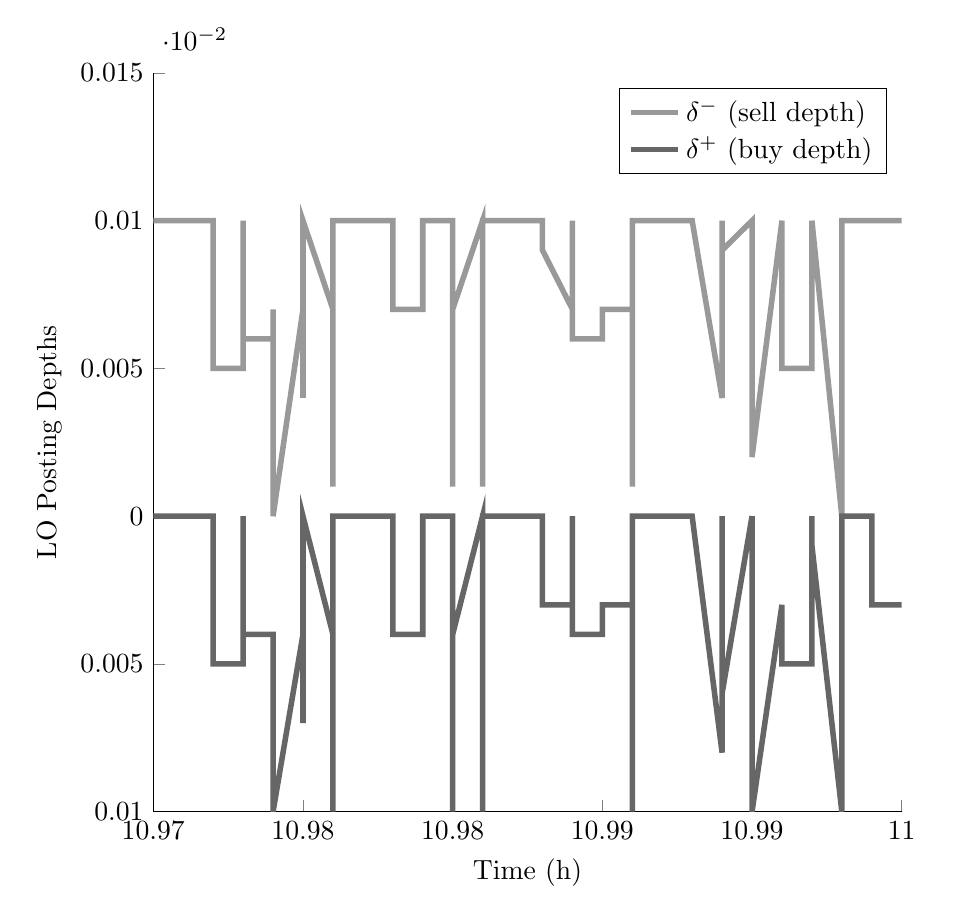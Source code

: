 % This file was created by matlab2tikz.
%
%The latest updates can be retrieved from
%  http://www.mathworks.com/matlabcentral/fileexchange/22022-matlab2tikz-matlab2tikz
%where you can also make suggestions and rate matlab2tikz.
%
\begin{tikzpicture}

\begin{axis}[%
width=3.742in,
height=3.694in,
at={(1.889in,0.622in)},
scale only axis,
every outer x axis line/.append style={black},
every x tick label/.append style={font=\color{black}},
xmin=10.975,
xmax=11,
xlabel={Time (h)},
every outer y axis line/.append style={black},
every y tick label/.append style={font=\color{black}},
ymin=-0.01,
ymax=0.015,
ytick={-0.01,-0.005,0,0.005,0.01,0.015},
yticklabels={{ 0.01},{0.005},{    0},{0.005},{ 0.01},{0.015}},
ylabel={LO Posting Depths},
axis background/.style={fill=white},
axis x line*=bottom,
axis y line*=left,
legend style={legend cell align=left,align=left,draw=black}
]
\addplot [color=white!60!black,solid,line width=2.0pt]
  table[row sep=crcr]{%
10.975	0.01\\
10.975	0.01\\
10.976	0.01\\
10.976	0.01\\
10.976	0.01\\
10.976	0.01\\
10.977	0.01\\
10.977	0.01\\
10.977	0.01\\
10.977	0.005\\
10.978	0.005\\
10.978	0.01\\
10.978	0.006\\
10.979	0.006\\
10.979	0.006\\
10.979	0.007\\
10.979	0.0\\
10.98	0.007\\
10.98	0.004\\
10.98	0.01\\
10.981	0.007\\
10.981	0.007\\
10.981	0.001\\
10.981	0.01\\
10.982	0.01\\
10.982	0.01\\
10.982	0.01\\
10.982	0.01\\
10.983	0.01\\
10.983	0.01\\
10.983	0.007\\
10.984	0.007\\
10.984	0.007\\
10.984	0.007\\
10.984	0.01\\
10.985	0.01\\
10.985	0.001\\
10.985	0.007\\
10.986	0.01\\
10.986	0.001\\
10.986	0.007\\
10.986	0.01\\
10.987	0.01\\
10.987	0.01\\
10.987	0.01\\
10.988	0.01\\
10.988	0.01\\
10.988	0.01\\
10.988	0.009\\
10.989	0.007\\
10.989	0.006\\
10.989	0.01\\
10.989	0.006\\
10.99	0.006\\
10.99	0.007\\
10.99	0.007\\
10.991	0.007\\
10.991	0.007\\
10.991	0.001\\
10.991	0.01\\
10.992	0.01\\
10.992	0.01\\
10.992	0.01\\
10.992	0.01\\
10.993	0.01\\
10.993	0.01\\
10.993	0.01\\
10.994	0.004\\
10.994	0.01\\
10.994	0.01\\
10.994	0.009\\
10.995	0.01\\
10.995	0.01\\
10.995	0.002\\
10.996	0.01\\
10.996	0.01\\
10.996	0.007\\
10.996	0.005\\
10.997	0.005\\
10.997	0.01\\
10.997	0.01\\
10.998	0.0\\
10.998	0.003\\
10.998	0.005\\
10.998	0.01\\
10.999	0.01\\
10.999	0.01\\
10.999	0.01\\
10.999	0.01\\
11.0	0.01\\
11	0.01\\
};
\addlegendentry{$\delta^-$ (sell depth)};

\addplot [color=white!40!black,solid,line width=2.0pt]
  table[row sep=crcr]{%
10.975	-0\\
10.975	-0\\
10.976	-0\\
10.976	-0\\
10.976	-0\\
10.976	-0\\
10.977	-0\\
10.977	-0.003\\
10.977	-0.003\\
10.977	-0.005\\
10.978	-0.005\\
10.978	-0\\
10.978	-0.004\\
10.979	-0.004\\
10.979	-0.004\\
10.979	-0.004\\
10.979	-0.01\\
10.98	-0.004\\
10.98	-0.007\\
10.98	-0\\
10.981	-0.004\\
10.981	-0.004\\
10.981	-0.01\\
10.981	-0\\
10.982	-0\\
10.982	-0\\
10.982	-0\\
10.982	-0\\
10.983	-0\\
10.983	-0\\
10.983	-0.004\\
10.984	-0.004\\
10.984	-0.004\\
10.984	-0.004\\
10.984	-0\\
10.985	-0\\
10.985	-0.01\\
10.985	-0.004\\
10.986	-0\\
10.986	-0.01\\
10.986	-0.004\\
10.986	-0\\
10.987	-0\\
10.987	-0\\
10.987	-0\\
10.988	-0\\
10.988	-0\\
10.988	-0\\
10.988	-0.003\\
10.989	-0.003\\
10.989	-0.004\\
10.989	-0\\
10.989	-0.004\\
10.99	-0.004\\
10.99	-0.003\\
10.99	-0.003\\
10.991	-0.003\\
10.991	-0.003\\
10.991	-0.01\\
10.991	-0\\
10.992	-0\\
10.992	-0\\
10.992	-0\\
10.992	-0\\
10.993	-0\\
10.993	-0\\
10.993	-0\\
10.994	-0.008\\
10.994	-0\\
10.994	-0\\
10.994	-0.006\\
10.995	-0\\
10.995	-0\\
10.995	-0.01\\
10.996	-0.003\\
10.996	-0.003\\
10.996	-0.005\\
10.996	-0.005\\
10.997	-0.005\\
10.997	-0\\
10.997	-0.001\\
10.998	-0.01\\
10.998	-0.009\\
10.998	-0.008\\
10.998	-0\\
10.999	-0\\
10.999	-0\\
10.999	-0.003\\
10.999	-0.003\\
11.0	-0.003\\
11	-0.003\\
};
\addlegendentry{$\delta^+$ (buy depth)};

\end{axis}
\end{tikzpicture}%